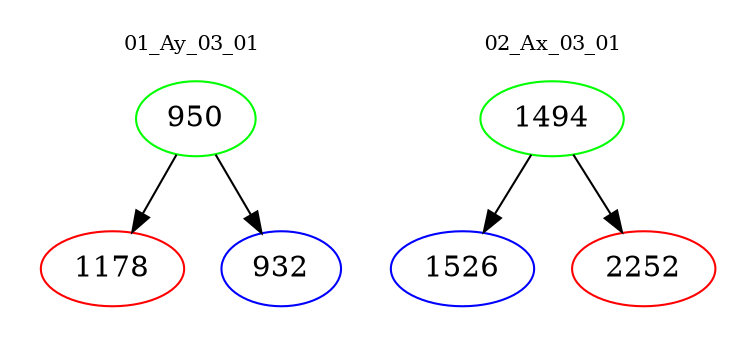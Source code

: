 digraph{
subgraph cluster_0 {
color = white
label = "01_Ay_03_01";
fontsize=10;
T0_950 [label="950", color="green"]
T0_950 -> T0_1178 [color="black"]
T0_1178 [label="1178", color="red"]
T0_950 -> T0_932 [color="black"]
T0_932 [label="932", color="blue"]
}
subgraph cluster_1 {
color = white
label = "02_Ax_03_01";
fontsize=10;
T1_1494 [label="1494", color="green"]
T1_1494 -> T1_1526 [color="black"]
T1_1526 [label="1526", color="blue"]
T1_1494 -> T1_2252 [color="black"]
T1_2252 [label="2252", color="red"]
}
}

